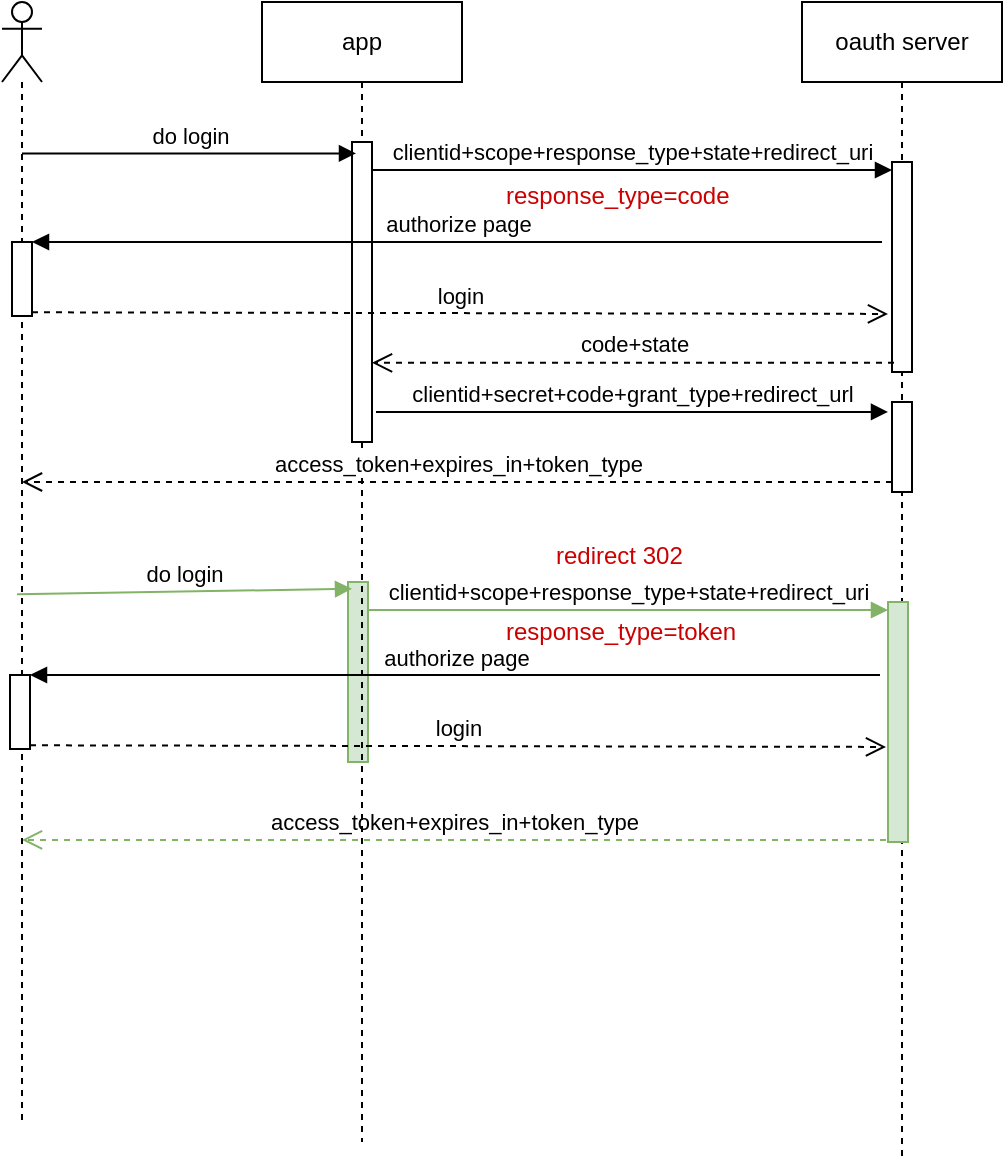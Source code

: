 <mxfile version="11.3.2" type="github" pages="1"><diagram id="p4urKJ6tHU0s9M_Y0UDB" name="Page-1"><mxGraphModel dx="1408" dy="738" grid="1" gridSize="10" guides="1" tooltips="1" connect="1" arrows="1" fold="1" page="1" pageScale="1" pageWidth="1169" pageHeight="827" math="0" shadow="0"><root><mxCell id="0"/><mxCell id="1" parent="0"/><mxCell id="VEx1yXTVrQd6AyIpQY_d-1" value="oauth server" style="shape=umlLifeline;perimeter=lifelinePerimeter;whiteSpace=wrap;html=1;container=1;collapsible=0;recursiveResize=0;outlineConnect=0;" vertex="1" parent="1"><mxGeometry x="460" y="140" width="100" height="580" as="geometry"/></mxCell><mxCell id="VEx1yXTVrQd6AyIpQY_d-8" value="" style="html=1;points=[];perimeter=orthogonalPerimeter;" vertex="1" parent="VEx1yXTVrQd6AyIpQY_d-1"><mxGeometry x="45" y="80" width="10" height="105" as="geometry"/></mxCell><mxCell id="VEx1yXTVrQd6AyIpQY_d-14" value="" style="html=1;points=[];perimeter=orthogonalPerimeter;fillColor=#d5e8d4;strokeColor=#82b366;" vertex="1" parent="VEx1yXTVrQd6AyIpQY_d-1"><mxGeometry x="43" y="300" width="10" height="120" as="geometry"/></mxCell><mxCell id="VEx1yXTVrQd6AyIpQY_d-15" value="" style="html=1;points=[];perimeter=orthogonalPerimeter;fillColor=#d5e8d4;strokeColor=#82b366;" vertex="1" parent="VEx1yXTVrQd6AyIpQY_d-1"><mxGeometry x="-227" y="290" width="10" height="90" as="geometry"/></mxCell><mxCell id="VEx1yXTVrQd6AyIpQY_d-16" value="do login" style="html=1;verticalAlign=bottom;endArrow=block;entryX=0.2;entryY=0.038;entryDx=0;entryDy=0;entryPerimeter=0;fillColor=#d5e8d4;strokeColor=#82b366;" edge="1" parent="VEx1yXTVrQd6AyIpQY_d-1" target="VEx1yXTVrQd6AyIpQY_d-15"><mxGeometry width="80" relative="1" as="geometry"><mxPoint x="-392.5" y="296.08" as="sourcePoint"/><mxPoint x="-312" y="420" as="targetPoint"/></mxGeometry></mxCell><mxCell id="VEx1yXTVrQd6AyIpQY_d-17" value="clientid+scope+response_type+state+redirect_uri" style="html=1;verticalAlign=bottom;endArrow=block;exitX=1;exitY=0.85;exitDx=0;exitDy=0;exitPerimeter=0;fillColor=#d5e8d4;strokeColor=#82b366;" edge="1" parent="VEx1yXTVrQd6AyIpQY_d-1"><mxGeometry width="80" relative="1" as="geometry"><mxPoint x="-217" y="304" as="sourcePoint"/><mxPoint x="43" y="304" as="targetPoint"/></mxGeometry></mxCell><mxCell id="VEx1yXTVrQd6AyIpQY_d-21" value="access_token+expires_in+token_type" style="html=1;verticalAlign=bottom;endArrow=open;dashed=1;endSize=8;exitX=0.1;exitY=0.857;exitDx=0;exitDy=0;exitPerimeter=0;fillColor=#d5e8d4;strokeColor=#82b366;" edge="1" parent="VEx1yXTVrQd6AyIpQY_d-1" target="VEx1yXTVrQd6AyIpQY_d-2"><mxGeometry relative="1" as="geometry"><mxPoint x="42" y="418.99" as="sourcePoint"/><mxPoint x="-217" y="418.99" as="targetPoint"/></mxGeometry></mxCell><mxCell id="VEx1yXTVrQd6AyIpQY_d-28" value="" style="html=1;points=[];perimeter=orthogonalPerimeter;" vertex="1" parent="VEx1yXTVrQd6AyIpQY_d-1"><mxGeometry x="45" y="200" width="10" height="45" as="geometry"/></mxCell><mxCell id="VEx1yXTVrQd6AyIpQY_d-2" value="" style="shape=umlLifeline;participant=umlActor;perimeter=lifelinePerimeter;whiteSpace=wrap;html=1;container=1;collapsible=0;recursiveResize=0;verticalAlign=top;spacingTop=36;labelBackgroundColor=#ffffff;outlineConnect=0;" vertex="1" parent="1"><mxGeometry x="60" y="140" width="20" height="560" as="geometry"/></mxCell><mxCell id="VEx1yXTVrQd6AyIpQY_d-25" value="" style="html=1;points=[];perimeter=orthogonalPerimeter;fontColor=#CC0000;" vertex="1" parent="VEx1yXTVrQd6AyIpQY_d-2"><mxGeometry x="5" y="120" width="10" height="37" as="geometry"/></mxCell><mxCell id="VEx1yXTVrQd6AyIpQY_d-29" value="" style="html=1;points=[];perimeter=orthogonalPerimeter;fontColor=#CC0000;" vertex="1" parent="VEx1yXTVrQd6AyIpQY_d-2"><mxGeometry x="4" y="336.5" width="10" height="37" as="geometry"/></mxCell><mxCell id="VEx1yXTVrQd6AyIpQY_d-30" value="authorize page" style="html=1;verticalAlign=bottom;endArrow=block;entryX=1;entryY=0;fontColor=#000000;" edge="1" parent="VEx1yXTVrQd6AyIpQY_d-2" target="VEx1yXTVrQd6AyIpQY_d-29"><mxGeometry relative="1" as="geometry"><mxPoint x="439" y="336.5" as="sourcePoint"/></mxGeometry></mxCell><mxCell id="VEx1yXTVrQd6AyIpQY_d-31" value="login" style="html=1;verticalAlign=bottom;endArrow=open;dashed=1;endSize=8;exitX=1;exitY=0.95;fontColor=#000000;entryX=0;entryY=0.783;entryDx=0;entryDy=0;entryPerimeter=0;" edge="1" parent="VEx1yXTVrQd6AyIpQY_d-2" source="VEx1yXTVrQd6AyIpQY_d-29"><mxGeometry relative="1" as="geometry"><mxPoint x="442" y="372.46" as="targetPoint"/></mxGeometry></mxCell><mxCell id="VEx1yXTVrQd6AyIpQY_d-3" value="app" style="shape=umlLifeline;perimeter=lifelinePerimeter;whiteSpace=wrap;html=1;container=1;collapsible=0;recursiveResize=0;outlineConnect=0;" vertex="1" parent="1"><mxGeometry x="190" y="140" width="100" height="570" as="geometry"/></mxCell><mxCell id="VEx1yXTVrQd6AyIpQY_d-7" value="" style="html=1;points=[];perimeter=orthogonalPerimeter;" vertex="1" parent="VEx1yXTVrQd6AyIpQY_d-3"><mxGeometry x="45" y="70" width="10" height="150" as="geometry"/></mxCell><mxCell id="VEx1yXTVrQd6AyIpQY_d-5" value="do login" style="html=1;verticalAlign=bottom;endArrow=block;entryX=0.2;entryY=0.038;entryDx=0;entryDy=0;entryPerimeter=0;" edge="1" parent="1" source="VEx1yXTVrQd6AyIpQY_d-2" target="VEx1yXTVrQd6AyIpQY_d-7"><mxGeometry width="80" relative="1" as="geometry"><mxPoint x="100" y="210" as="sourcePoint"/><mxPoint x="150" y="340" as="targetPoint"/></mxGeometry></mxCell><mxCell id="VEx1yXTVrQd6AyIpQY_d-9" value="clientid+scope+response_type+state+redirect_uri" style="html=1;verticalAlign=bottom;endArrow=block;exitX=1;exitY=0.85;exitDx=0;exitDy=0;exitPerimeter=0;" edge="1" parent="1"><mxGeometry width="80" relative="1" as="geometry"><mxPoint x="245" y="224" as="sourcePoint"/><mxPoint x="505" y="224" as="targetPoint"/></mxGeometry></mxCell><mxCell id="VEx1yXTVrQd6AyIpQY_d-10" value="code+state" style="html=1;verticalAlign=bottom;endArrow=open;dashed=1;endSize=8;exitX=0.1;exitY=0.857;exitDx=0;exitDy=0;exitPerimeter=0;" edge="1" parent="1"><mxGeometry relative="1" as="geometry"><mxPoint x="506" y="320.41" as="sourcePoint"/><mxPoint x="245" y="320.41" as="targetPoint"/></mxGeometry></mxCell><mxCell id="VEx1yXTVrQd6AyIpQY_d-12" value="clientid+secret+code+grant_type+redirect_url" style="html=1;verticalAlign=bottom;endArrow=block;exitX=1.2;exitY=0.756;exitDx=0;exitDy=0;exitPerimeter=0;" edge="1" parent="1"><mxGeometry width="80" relative="1" as="geometry"><mxPoint x="247" y="344.96" as="sourcePoint"/><mxPoint x="503" y="344.96" as="targetPoint"/></mxGeometry></mxCell><mxCell id="VEx1yXTVrQd6AyIpQY_d-13" value="access_token+expires_in+token_type" style="html=1;verticalAlign=bottom;endArrow=open;dashed=1;endSize=8;" edge="1" parent="1" source="VEx1yXTVrQd6AyIpQY_d-28" target="VEx1yXTVrQd6AyIpQY_d-2"><mxGeometry relative="1" as="geometry"><mxPoint x="600" y="360" as="sourcePoint"/><mxPoint x="110" y="390" as="targetPoint"/><Array as="points"><mxPoint x="370" y="380"/></Array></mxGeometry></mxCell><mxCell id="VEx1yXTVrQd6AyIpQY_d-22" value="response_type=code" style="text;html=1;resizable=0;points=[];autosize=1;align=left;verticalAlign=top;spacingTop=-4;fontColor=#CC0000;" vertex="1" parent="1"><mxGeometry x="310" y="227" width="130" height="20" as="geometry"/></mxCell><mxCell id="VEx1yXTVrQd6AyIpQY_d-23" value="response_type=token" style="text;html=1;resizable=0;points=[];autosize=1;align=left;verticalAlign=top;spacingTop=-4;fontColor=#CC0000;" vertex="1" parent="1"><mxGeometry x="310" y="445" width="130" height="20" as="geometry"/></mxCell><mxCell id="VEx1yXTVrQd6AyIpQY_d-24" value="redirect 302" style="text;html=1;resizable=0;points=[];autosize=1;align=left;verticalAlign=top;spacingTop=-4;fontColor=#CC0000;" vertex="1" parent="1"><mxGeometry x="335" y="407" width="80" height="20" as="geometry"/></mxCell><mxCell id="VEx1yXTVrQd6AyIpQY_d-26" value="authorize page" style="html=1;verticalAlign=bottom;endArrow=block;entryX=1;entryY=0;fontColor=#000000;" edge="1" target="VEx1yXTVrQd6AyIpQY_d-25" parent="1"><mxGeometry relative="1" as="geometry"><mxPoint x="500" y="260" as="sourcePoint"/></mxGeometry></mxCell><mxCell id="VEx1yXTVrQd6AyIpQY_d-27" value="login" style="html=1;verticalAlign=bottom;endArrow=open;dashed=1;endSize=8;exitX=1;exitY=0.95;fontColor=#000000;entryX=0;entryY=0.783;entryDx=0;entryDy=0;entryPerimeter=0;" edge="1" source="VEx1yXTVrQd6AyIpQY_d-25" parent="1"><mxGeometry relative="1" as="geometry"><mxPoint x="503" y="295.96" as="targetPoint"/></mxGeometry></mxCell></root></mxGraphModel></diagram></mxfile>